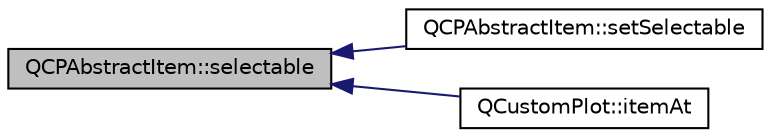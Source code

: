 digraph "QCPAbstractItem::selectable"
{
  edge [fontname="Helvetica",fontsize="10",labelfontname="Helvetica",labelfontsize="10"];
  node [fontname="Helvetica",fontsize="10",shape=record];
  rankdir="LR";
  Node140 [label="QCPAbstractItem::selectable",height=0.2,width=0.4,color="black", fillcolor="grey75", style="filled", fontcolor="black"];
  Node140 -> Node141 [dir="back",color="midnightblue",fontsize="10",style="solid",fontname="Helvetica"];
  Node141 [label="QCPAbstractItem::setSelectable",height=0.2,width=0.4,color="black", fillcolor="white", style="filled",URL="$class_q_c_p_abstract_item.html#a8a8e32a55bc478b849756a78c2d87fd2"];
  Node140 -> Node142 [dir="back",color="midnightblue",fontsize="10",style="solid",fontname="Helvetica"];
  Node142 [label="QCustomPlot::itemAt",height=0.2,width=0.4,color="black", fillcolor="white", style="filled",URL="$class_q_custom_plot.html#ac08578e0e6c059c83a8d340ba0038e8e"];
}
